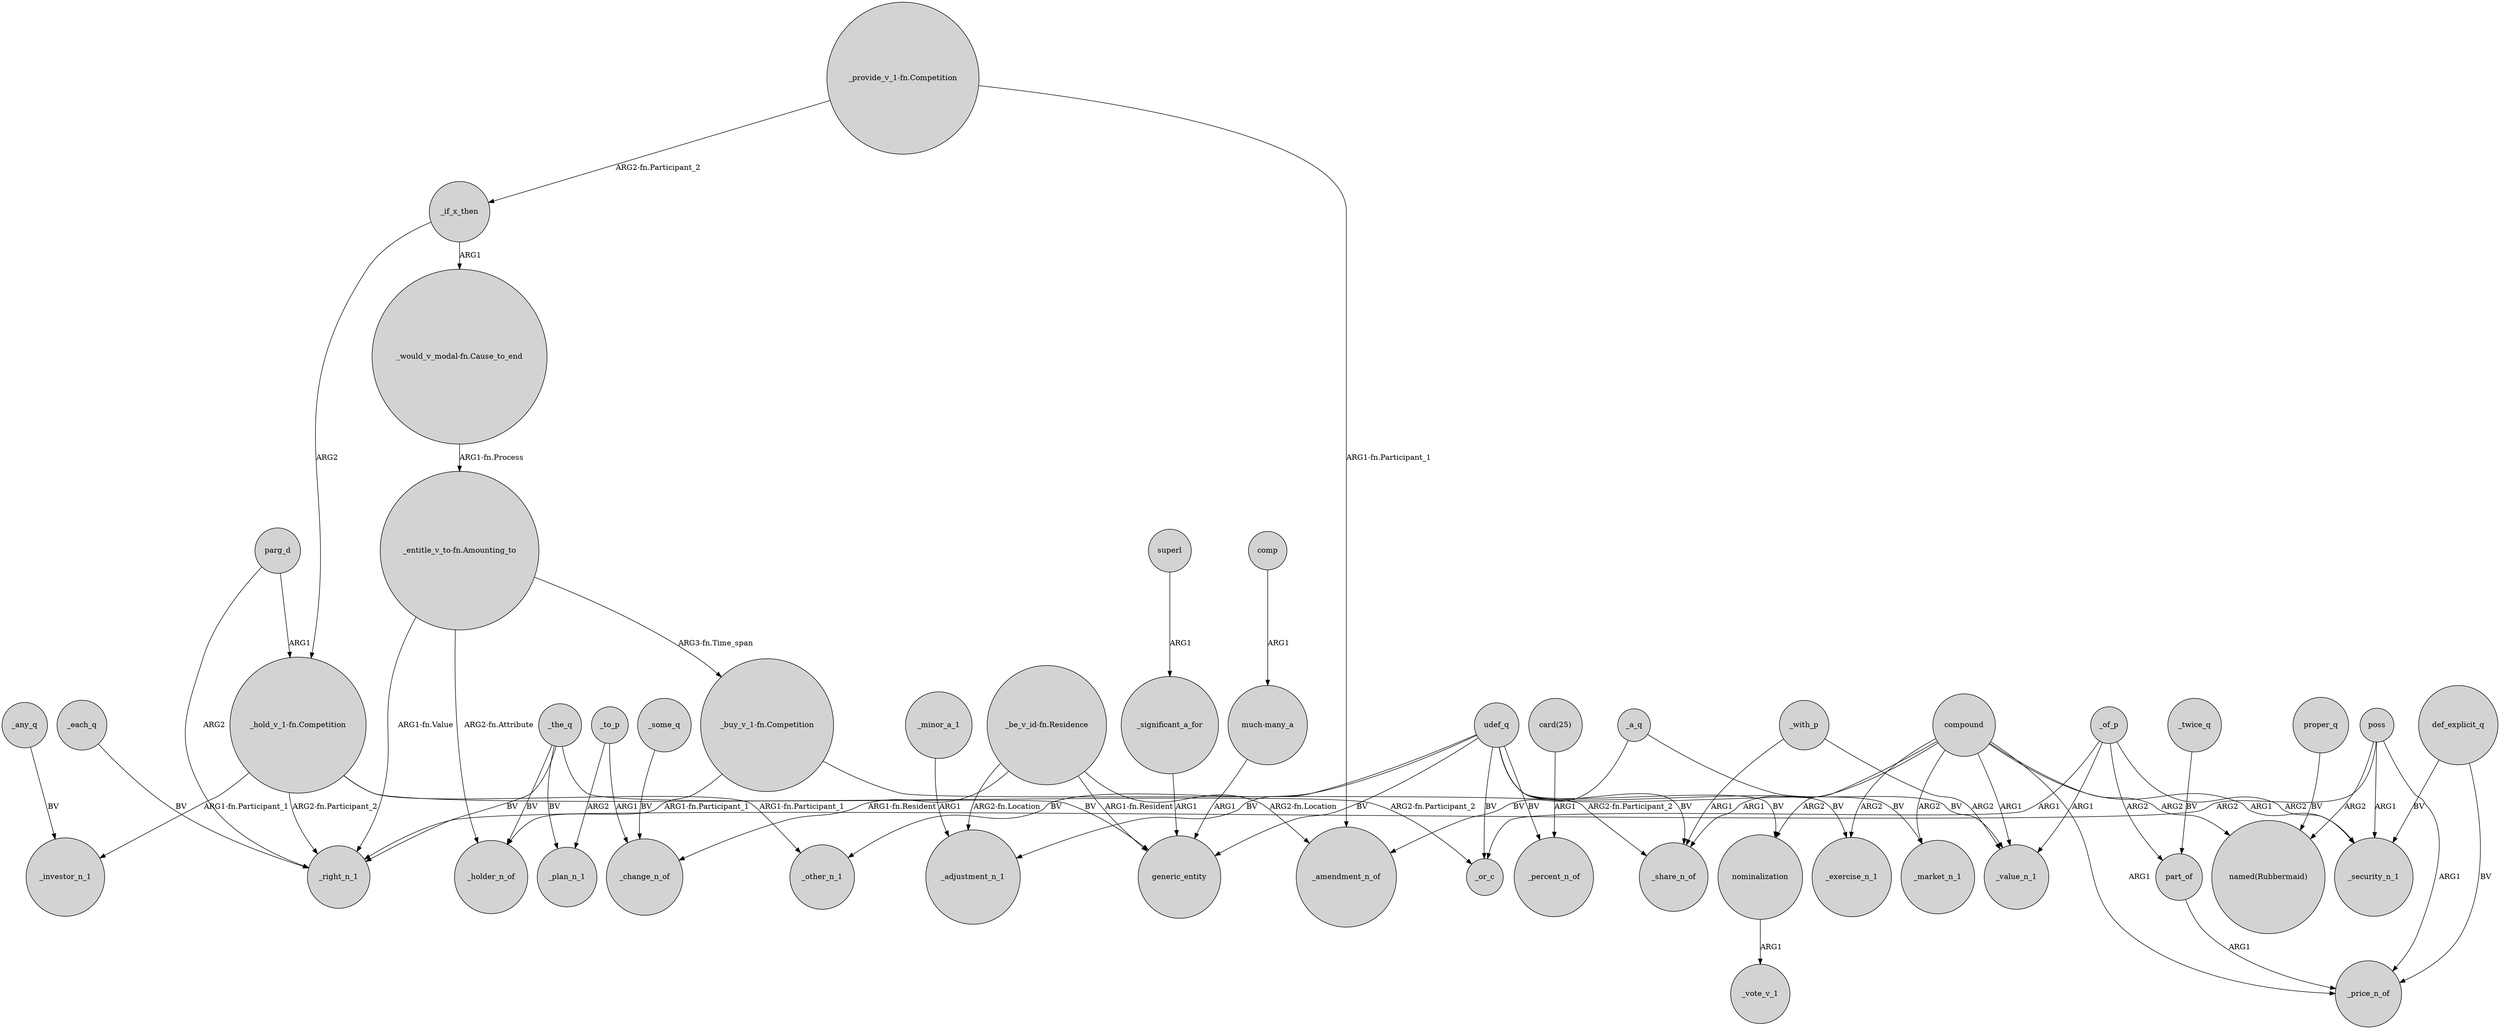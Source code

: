 digraph {
	node [shape=circle style=filled]
	_each_q -> _right_n_1 [label=BV]
	parg_d -> "_hold_v_1-fn.Competition" [label=ARG1]
	udef_q -> _market_n_1 [label=BV]
	"_buy_v_1-fn.Competition" -> _share_n_of [label="ARG2-fn.Participant_2"]
	nominalization -> _vote_v_1 [label=ARG1]
	_of_p -> part_of [label=ARG2]
	superl -> _significant_a_for [label=ARG1]
	"_entitle_v_to-fn.Amounting_to" -> _right_n_1 [label="ARG1-fn.Value"]
	parg_d -> _right_n_1 [label=ARG2]
	_minor_a_1 -> _adjustment_n_1 [label=ARG1]
	_some_q -> _change_n_of [label=BV]
	compound -> "named(Rubbermaid)" [label=ARG2]
	"_provide_v_1-fn.Competition" -> _amendment_n_of [label="ARG1-fn.Participant_1"]
	compound -> _market_n_1 [label=ARG2]
	"_hold_v_1-fn.Competition" -> _other_n_1 [label="ARG1-fn.Participant_1"]
	_of_p -> _security_n_1 [label=ARG2]
	compound -> _share_n_of [label=ARG1]
	udef_q -> nominalization [label=BV]
	"card(25)" -> _percent_n_of [label=ARG1]
	_any_q -> _investor_n_1 [label=BV]
	"_provide_v_1-fn.Competition" -> _if_x_then [label="ARG2-fn.Participant_2"]
	"_be_v_id-fn.Residence" -> _adjustment_n_1 [label="ARG2-fn.Location"]
	udef_q -> _other_n_1 [label=BV]
	_of_p -> _or_c [label=ARG1]
	_with_p -> _value_n_1 [label=ARG2]
	_to_p -> _change_n_of [label=ARG1]
	"_entitle_v_to-fn.Amounting_to" -> _holder_n_of [label="ARG2-fn.Attribute"]
	udef_q -> generic_entity [label=BV]
	compound -> nominalization [label=ARG2]
	udef_q -> _or_c [label=BV]
	proper_q -> "named(Rubbermaid)" [label=BV]
	poss -> "named(Rubbermaid)" [label=ARG2]
	poss -> _price_n_of [label=ARG1]
	comp -> "much-many_a" [label=ARG1]
	udef_q -> _adjustment_n_1 [label=BV]
	_with_p -> _share_n_of [label=ARG1]
	compound -> _security_n_1 [label=ARG1]
	_significant_a_for -> generic_entity [label=ARG1]
	"much-many_a" -> generic_entity [label=ARG1]
	udef_q -> _percent_n_of [label=BV]
	compound -> _exercise_n_1 [label=ARG2]
	udef_q -> _share_n_of [label=BV]
	_a_q -> _value_n_1 [label=BV]
	_to_p -> _plan_n_1 [label=ARG2]
	_twice_q -> part_of [label=BV]
	_the_q -> generic_entity [label=BV]
	udef_q -> _exercise_n_1 [label=BV]
	"_hold_v_1-fn.Competition" -> _right_n_1 [label="ARG2-fn.Participant_2"]
	_of_p -> _value_n_1 [label=ARG1]
	"_entitle_v_to-fn.Amounting_to" -> "_buy_v_1-fn.Competition" [label="ARG3-fn.Time_span"]
	"_buy_v_1-fn.Competition" -> _holder_n_of [label="ARG1-fn.Participant_1"]
	"_would_v_modal-fn.Cause_to_end" -> "_entitle_v_to-fn.Amounting_to" [label="ARG1-fn.Process"]
	_if_x_then -> "_hold_v_1-fn.Competition" [label=ARG2]
	"_hold_v_1-fn.Competition" -> _or_c [label="ARG2-fn.Participant_2"]
	_the_q -> _holder_n_of [label=BV]
	"_be_v_id-fn.Residence" -> _amendment_n_of [label="ARG2-fn.Location"]
	part_of -> _price_n_of [label=ARG1]
	compound -> _value_n_1 [label=ARG1]
	_the_q -> _plan_n_1 [label=BV]
	_the_q -> _right_n_1 [label=BV]
	compound -> _price_n_of [label=ARG1]
	_a_q -> _amendment_n_of [label=BV]
	poss -> _right_n_1 [label=ARG2]
	poss -> _security_n_1 [label=ARG1]
	"_be_v_id-fn.Residence" -> generic_entity [label="ARG1-fn.Resident"]
	"_hold_v_1-fn.Competition" -> _investor_n_1 [label="ARG1-fn.Participant_1"]
	"_be_v_id-fn.Residence" -> _change_n_of [label="ARG1-fn.Resident"]
	def_explicit_q -> _security_n_1 [label=BV]
	def_explicit_q -> _price_n_of [label=BV]
	_if_x_then -> "_would_v_modal-fn.Cause_to_end" [label=ARG1]
}
